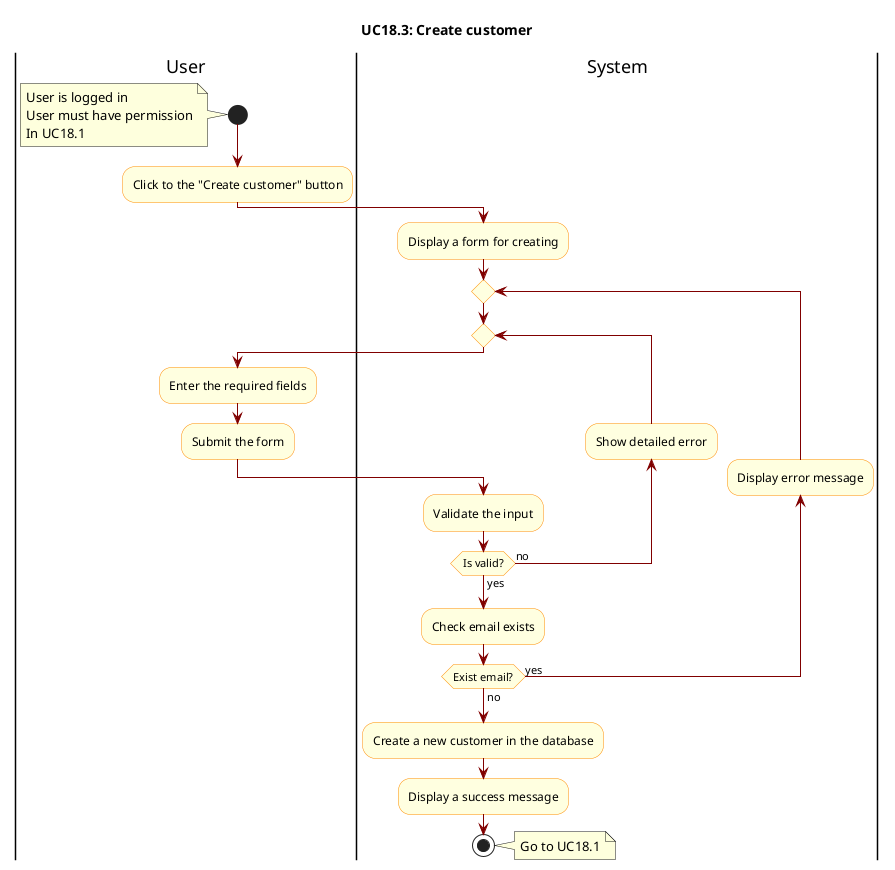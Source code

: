 @startuml

skinparam ActivityBackgroundColor LightYellow
skinparam ActivityBorderColor DarkOrange
skinparam ArrowColor Maroon

title UC18.3: Create customer

|User|
start
note left
    User is logged in  
    User must have permission
    In UC18.1
end note

|User|
:Click to the "Create customer" button;

|System|
:Display a form for creating;

repeat 
    repeat
        |User|
        :Enter the required fields;
        :Submit the form;

        |System|
        :Validate the input;

        backward :Show detailed error;
    repeat while(Is valid?) is(no) not(yes)

    |System|
    :Check email exists;

    backward :Display error message;
repeat while(Exist email?) is(yes) not(no)

:Create a new customer in the database;
:Display a success message;

stop
note right
    Go to UC18.1
end note

@enduml
